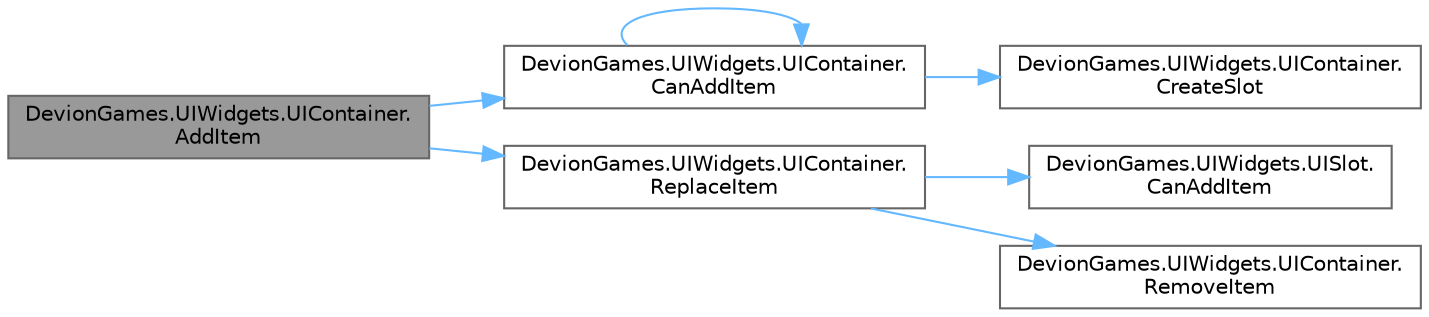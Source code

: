 digraph "DevionGames.UIWidgets.UIContainer.AddItem"
{
 // LATEX_PDF_SIZE
  bgcolor="transparent";
  edge [fontname=Helvetica,fontsize=10,labelfontname=Helvetica,labelfontsize=10];
  node [fontname=Helvetica,fontsize=10,shape=box,height=0.2,width=0.4];
  rankdir="LR";
  Node1 [id="Node000001",label="DevionGames.UIWidgets.UIContainer.\lAddItem",height=0.2,width=0.4,color="gray40", fillcolor="grey60", style="filled", fontcolor="black",tooltip="Adds a new item to a free or dynamicly created slot in this container."];
  Node1 -> Node2 [id="edge1_Node000001_Node000002",color="steelblue1",style="solid",tooltip=" "];
  Node2 [id="Node000002",label="DevionGames.UIWidgets.UIContainer.\lCanAddItem",height=0.2,width=0.4,color="grey40", fillcolor="white", style="filled",URL="$class_devion_games_1_1_u_i_widgets_1_1_u_i_container.html#a6dbcf81fd487b83721e7274ce50e1852",tooltip="Checks if the item can be added to this container."];
  Node2 -> Node2 [id="edge2_Node000002_Node000002",color="steelblue1",style="solid",tooltip=" "];
  Node2 -> Node3 [id="edge3_Node000002_Node000003",color="steelblue1",style="solid",tooltip=" "];
  Node3 [id="Node000003",label="DevionGames.UIWidgets.UIContainer.\lCreateSlot",height=0.2,width=0.4,color="grey40", fillcolor="white", style="filled",URL="$class_devion_games_1_1_u_i_widgets_1_1_u_i_container.html#a6ac68fe6f83c6a15b2cfecc56a6271fd",tooltip="Creates a new slot."];
  Node1 -> Node4 [id="edge4_Node000001_Node000004",color="steelblue1",style="solid",tooltip=" "];
  Node4 [id="Node000004",label="DevionGames.UIWidgets.UIContainer.\lReplaceItem",height=0.2,width=0.4,color="grey40", fillcolor="white", style="filled",URL="$class_devion_games_1_1_u_i_widgets_1_1_u_i_container.html#aea83b97efd6decc136cbcb19a10c1b2c",tooltip="Replaces the items at index and returns the previous item."];
  Node4 -> Node5 [id="edge5_Node000004_Node000005",color="steelblue1",style="solid",tooltip=" "];
  Node5 [id="Node000005",label="DevionGames.UIWidgets.UISlot.\lCanAddItem",height=0.2,width=0.4,color="grey40", fillcolor="white", style="filled",URL="$class_devion_games_1_1_u_i_widgets_1_1_u_i_slot.html#a74f5dda3dfa4f4d9c0456eedbfaece19",tooltip="Can the item be added to this slot. This does not check if the slot is empty."];
  Node4 -> Node6 [id="edge6_Node000004_Node000006",color="steelblue1",style="solid",tooltip=" "];
  Node6 [id="Node000006",label="DevionGames.UIWidgets.UIContainer.\lRemoveItem",height=0.2,width=0.4,color="grey40", fillcolor="white", style="filled",URL="$class_devion_games_1_1_u_i_widgets_1_1_u_i_container.html#a4bb8280906901929d581f8fd6f70bb67",tooltip="Removes the item at index. Sometimes an item requires more then one slot(two-handed weapon),..."];
}
